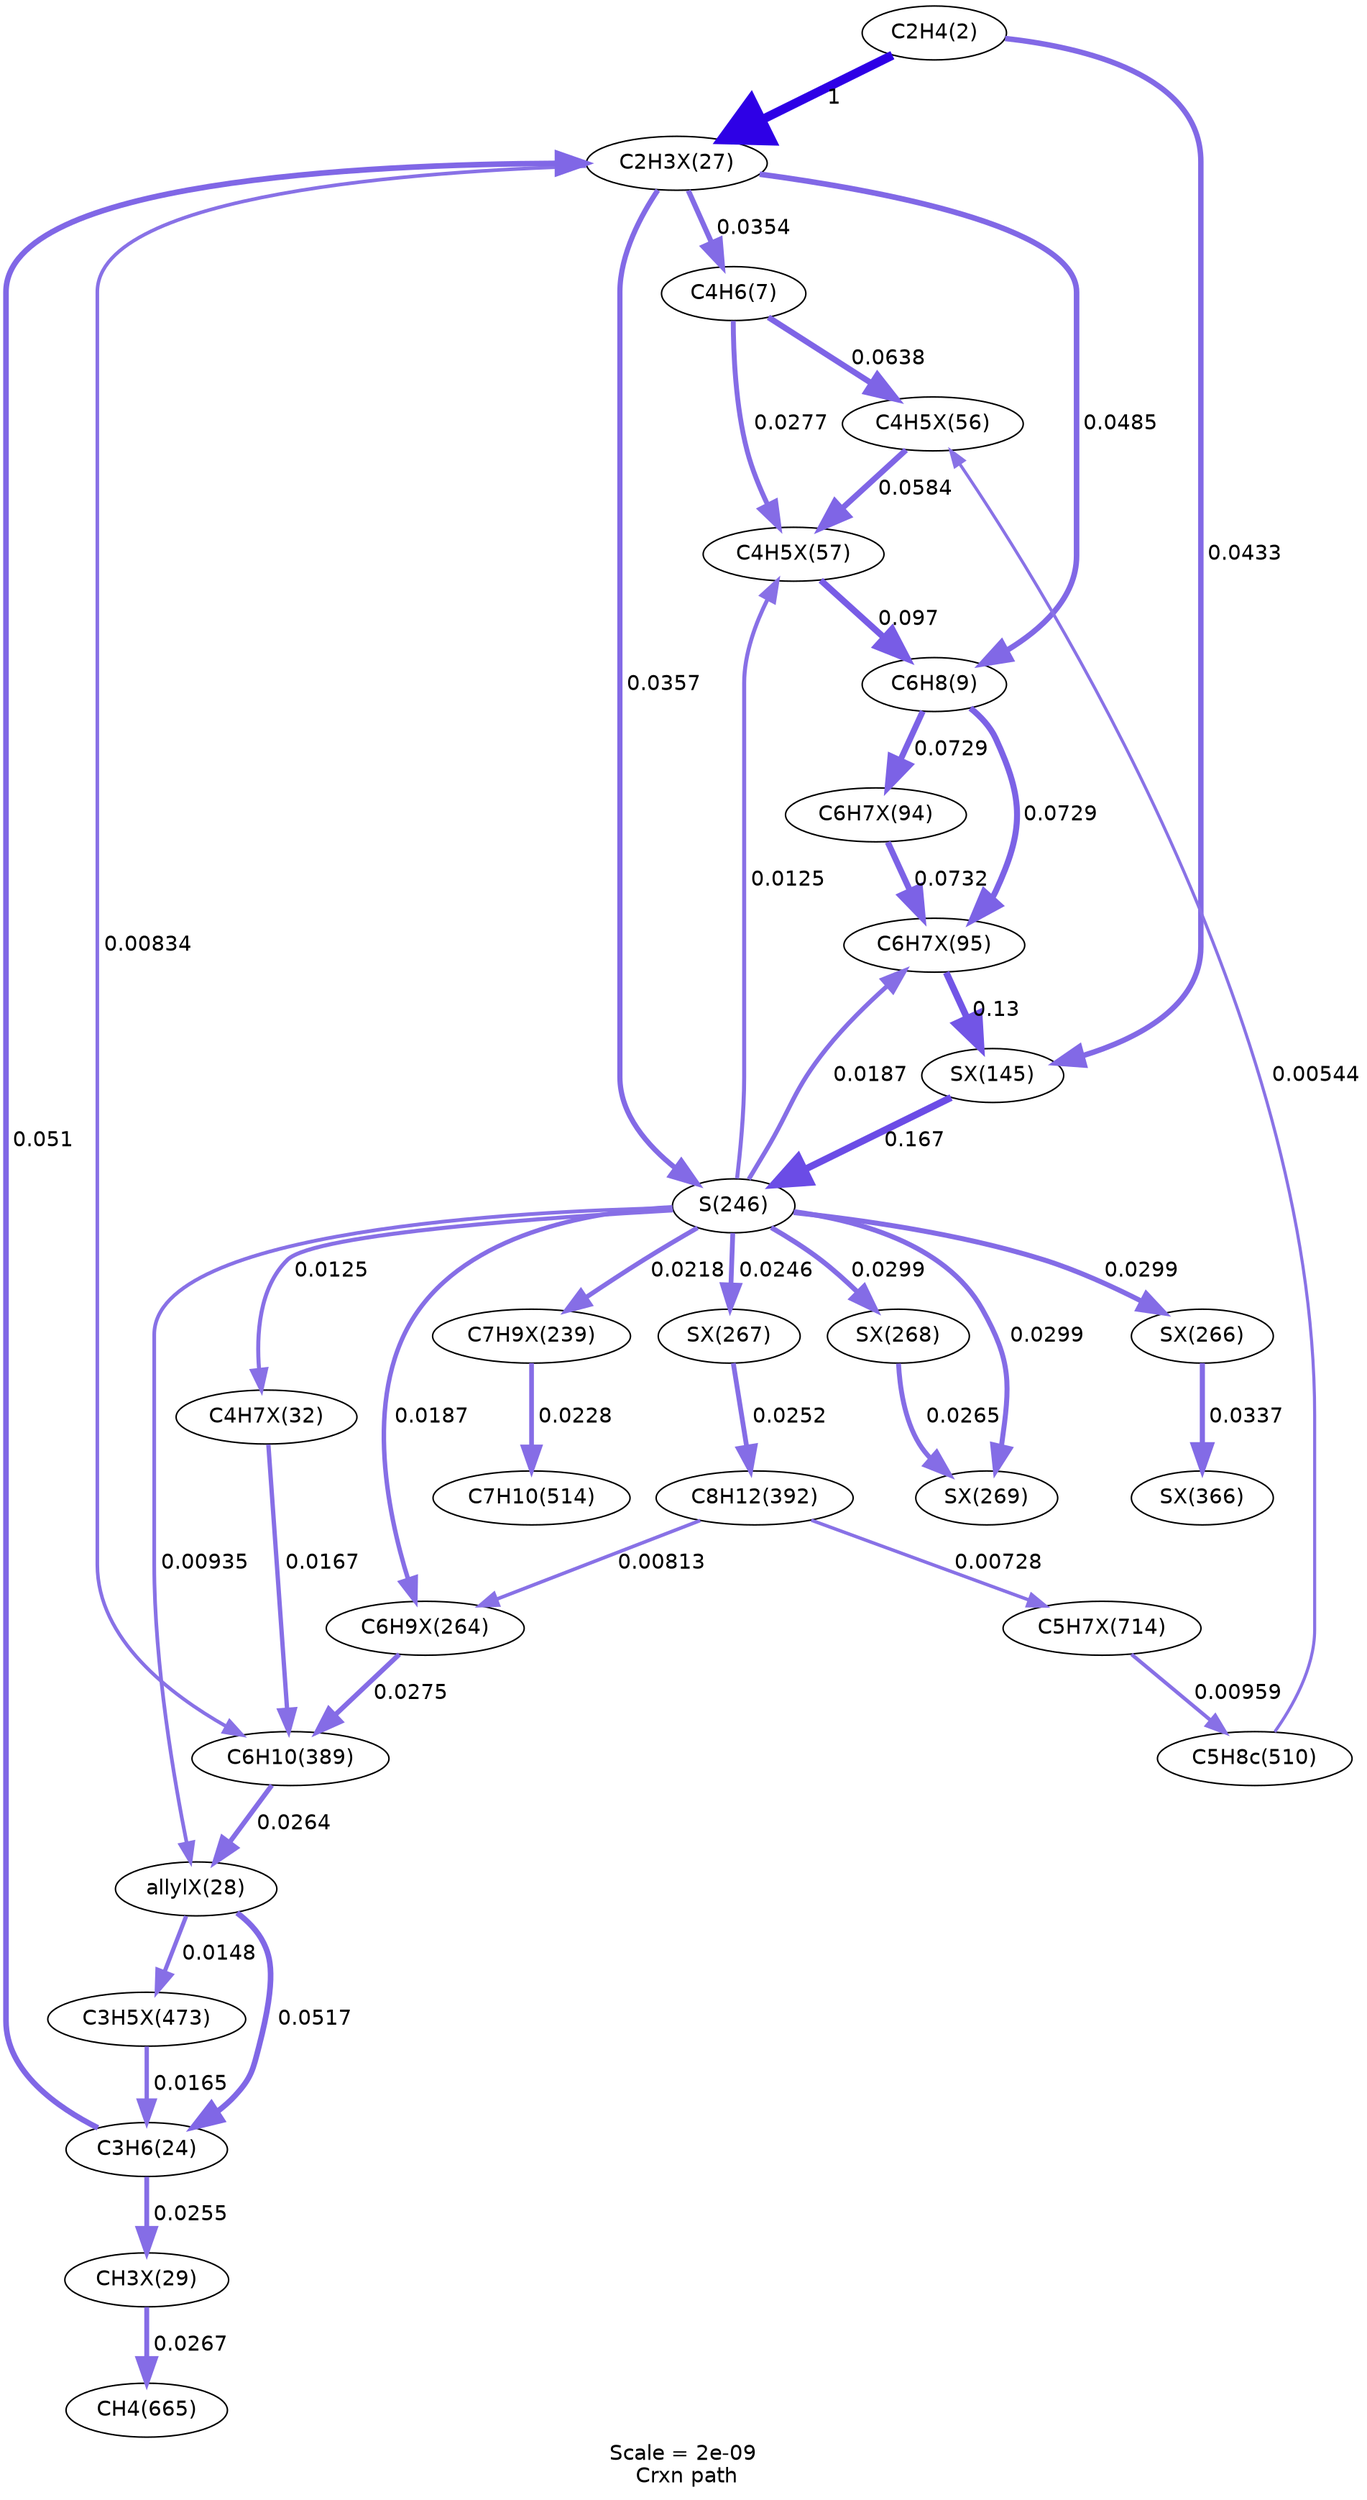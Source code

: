 digraph reaction_paths {
center=1;
s5 -> s67[fontname="Helvetica", style="setlinewidth(6)", arrowsize=3, color="0.7, 1.5, 0.9"
, label=" 1"];
s5 -> s90[fontname="Helvetica", style="setlinewidth(3.63)", arrowsize=1.81, color="0.7, 0.543, 0.9"
, label=" 0.0433"];
s67 -> s8[fontname="Helvetica", style="setlinewidth(3.48)", arrowsize=1.74, color="0.7, 0.535, 0.9"
, label=" 0.0354"];
s67 -> s9[fontname="Helvetica", style="setlinewidth(3.72)", arrowsize=1.86, color="0.7, 0.548, 0.9"
, label=" 0.0485"];
s67 -> s13[fontname="Helvetica", style="setlinewidth(3.48)", arrowsize=1.74, color="0.7, 0.536, 0.9"
, label=" 0.0357"];
s67 -> s18[fontname="Helvetica", style="setlinewidth(2.39)", arrowsize=1.19, color="0.7, 0.508, 0.9"
, label=" 0.00834"];
s10 -> s67[fontname="Helvetica", style="setlinewidth(3.75)", arrowsize=1.88, color="0.7, 0.551, 0.9"
, label=" 0.051"];
s8 -> s78[fontname="Helvetica", style="setlinewidth(3.92)", arrowsize=1.96, color="0.7, 0.564, 0.9"
, label=" 0.0638"];
s8 -> s79[fontname="Helvetica", style="setlinewidth(3.29)", arrowsize=1.65, color="0.7, 0.528, 0.9"
, label=" 0.0277"];
s78 -> s79[fontname="Helvetica", style="setlinewidth(3.86)", arrowsize=1.93, color="0.7, 0.558, 0.9"
, label=" 0.0584"];
s22 -> s78[fontname="Helvetica", style="setlinewidth(2.06)", arrowsize=1.03, color="0.7, 0.505, 0.9"
, label=" 0.00544"];
s79 -> s9[fontname="Helvetica", style="setlinewidth(4.24)", arrowsize=2.12, color="0.7, 0.597, 0.9"
, label=" 0.097"];
s13 -> s79[fontname="Helvetica", style="setlinewidth(2.69)", arrowsize=1.34, color="0.7, 0.512, 0.9"
, label=" 0.0125"];
s9 -> s87[fontname="Helvetica", style="setlinewidth(4.02)", arrowsize=2.01, color="0.7, 0.573, 0.9"
, label=" 0.0729"];
s9 -> s86[fontname="Helvetica", style="setlinewidth(4.02)", arrowsize=2.01, color="0.7, 0.573, 0.9"
, label=" 0.0729"];
s86 -> s87[fontname="Helvetica", style="setlinewidth(4.03)", arrowsize=2.01, color="0.7, 0.573, 0.9"
, label=" 0.0732"];
s87 -> s90[fontname="Helvetica", style="setlinewidth(4.46)", arrowsize=2.23, color="0.7, 0.63, 0.9"
, label=" 0.13"];
s13 -> s87[fontname="Helvetica", style="setlinewidth(3)", arrowsize=1.5, color="0.7, 0.519, 0.9"
, label=" 0.0187"];
s90 -> s13[fontname="Helvetica", style="setlinewidth(4.65)", arrowsize=2.33, color="0.7, 0.667, 0.9"
, label=" 0.167"];
s13 -> s106[fontname="Helvetica", style="setlinewidth(3.35)", arrowsize=1.68, color="0.7, 0.53, 0.9"
, label=" 0.0299"];
s13 -> s105[fontname="Helvetica", style="setlinewidth(3.35)", arrowsize=1.68, color="0.7, 0.53, 0.9"
, label=" 0.0299"];
s13 -> s103[fontname="Helvetica", style="setlinewidth(3.35)", arrowsize=1.68, color="0.7, 0.53, 0.9"
, label=" 0.0299"];
s13 -> s72[fontname="Helvetica", style="setlinewidth(2.69)", arrowsize=1.34, color="0.7, 0.512, 0.9"
, label=" 0.0125"];
s13 -> s101[fontname="Helvetica", style="setlinewidth(3)", arrowsize=1.5, color="0.7, 0.519, 0.9"
, label=" 0.0187"];
s13 -> s68[fontname="Helvetica", style="setlinewidth(2.47)", arrowsize=1.24, color="0.7, 0.509, 0.9"
, label=" 0.00935"];
s13 -> s99[fontname="Helvetica", style="setlinewidth(3.11)", arrowsize=1.56, color="0.7, 0.522, 0.9"
, label=" 0.0218"];
s13 -> s104[fontname="Helvetica", style="setlinewidth(3.2)", arrowsize=1.6, color="0.7, 0.525, 0.9"
, label=" 0.0246"];
s105 -> s106[fontname="Helvetica", style="setlinewidth(3.26)", arrowsize=1.63, color="0.7, 0.526, 0.9"
, label=" 0.0265"];
s103 -> s115[fontname="Helvetica", style="setlinewidth(3.44)", arrowsize=1.72, color="0.7, 0.534, 0.9"
, label=" 0.0337"];
s72 -> s18[fontname="Helvetica", style="setlinewidth(2.91)", arrowsize=1.45, color="0.7, 0.517, 0.9"
, label=" 0.0167"];
s101 -> s18[fontname="Helvetica", style="setlinewidth(3.29)", arrowsize=1.64, color="0.7, 0.527, 0.9"
, label=" 0.0275"];
s18 -> s68[fontname="Helvetica", style="setlinewidth(3.26)", arrowsize=1.63, color="0.7, 0.526, 0.9"
, label=" 0.0264"];
s19 -> s101[fontname="Helvetica", style="setlinewidth(2.37)", arrowsize=1.18, color="0.7, 0.508, 0.9"
, label=" 0.00813"];
s68 -> s120[fontname="Helvetica", style="setlinewidth(2.82)", arrowsize=1.41, color="0.7, 0.515, 0.9"
, label=" 0.0148"];
s68 -> s10[fontname="Helvetica", style="setlinewidth(3.76)", arrowsize=1.88, color="0.7, 0.552, 0.9"
, label=" 0.0517"];
s120 -> s10[fontname="Helvetica", style="setlinewidth(2.9)", arrowsize=1.45, color="0.7, 0.517, 0.9"
, label=" 0.0165"];
s10 -> s69[fontname="Helvetica", style="setlinewidth(3.23)", arrowsize=1.62, color="0.7, 0.526, 0.9"
, label=" 0.0255"];
s69 -> s32[fontname="Helvetica", style="setlinewidth(3.27)", arrowsize=1.63, color="0.7, 0.527, 0.9"
, label=" 0.0267"];
s99 -> s23[fontname="Helvetica", style="setlinewidth(3.15)", arrowsize=1.57, color="0.7, 0.523, 0.9"
, label=" 0.0228"];
s104 -> s19[fontname="Helvetica", style="setlinewidth(3.22)", arrowsize=1.61, color="0.7, 0.525, 0.9"
, label=" 0.0252"];
s19 -> s130[fontname="Helvetica", style="setlinewidth(2.28)", arrowsize=1.14, color="0.7, 0.507, 0.9"
, label=" 0.00728"];
s130 -> s22[fontname="Helvetica", style="setlinewidth(2.49)", arrowsize=1.25, color="0.7, 0.51, 0.9"
, label=" 0.00959"];
s5 [ fontname="Helvetica", label="C2H4(2)"];
s8 [ fontname="Helvetica", label="C4H6(7)"];
s9 [ fontname="Helvetica", label="C6H8(9)"];
s10 [ fontname="Helvetica", label="C3H6(24)"];
s13 [ fontname="Helvetica", label="S(246)"];
s18 [ fontname="Helvetica", label="C6H10(389)"];
s19 [ fontname="Helvetica", label="C8H12(392)"];
s22 [ fontname="Helvetica", label="C5H8c(510)"];
s23 [ fontname="Helvetica", label="C7H10(514)"];
s32 [ fontname="Helvetica", label="CH4(665)"];
s67 [ fontname="Helvetica", label="C2H3X(27)"];
s68 [ fontname="Helvetica", label="allylX(28)"];
s69 [ fontname="Helvetica", label="CH3X(29)"];
s72 [ fontname="Helvetica", label="C4H7X(32)"];
s78 [ fontname="Helvetica", label="C4H5X(56)"];
s79 [ fontname="Helvetica", label="C4H5X(57)"];
s86 [ fontname="Helvetica", label="C6H7X(94)"];
s87 [ fontname="Helvetica", label="C6H7X(95)"];
s90 [ fontname="Helvetica", label="SX(145)"];
s99 [ fontname="Helvetica", label="C7H9X(239)"];
s101 [ fontname="Helvetica", label="C6H9X(264)"];
s103 [ fontname="Helvetica", label="SX(266)"];
s104 [ fontname="Helvetica", label="SX(267)"];
s105 [ fontname="Helvetica", label="SX(268)"];
s106 [ fontname="Helvetica", label="SX(269)"];
s115 [ fontname="Helvetica", label="SX(366)"];
s120 [ fontname="Helvetica", label="C3H5X(473)"];
s130 [ fontname="Helvetica", label="C5H7X(714)"];
 label = "Scale = 2e-09\l Crxn path";
 fontname = "Helvetica";
}
